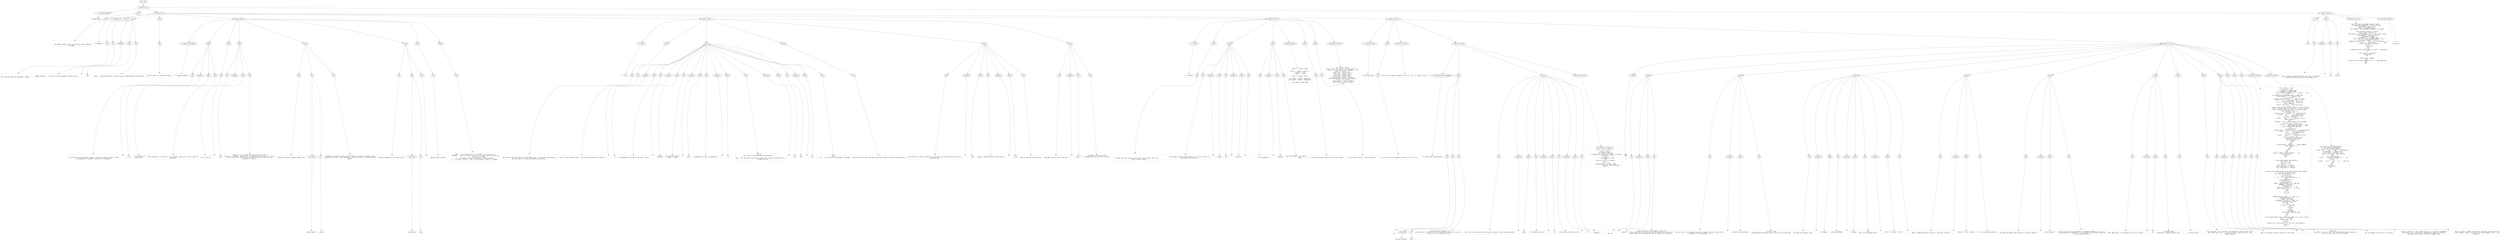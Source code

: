 digraph hierarchy {

node [fontname=Helvetica]
edge [style=dashed]

doc_0 [label="doc - 387"]


doc_0 -> { section_1}
{rank=same; section_1}

section_1 [label="section: 1-343"]


section_1 -> { header_2 prose_3 section_4 section_5}
{rank=same; header_2 prose_3 section_4 section_5}

header_2 [label="1 : Grammar Module"]

prose_3 [label="prose"]

section_4 [label="section: 6-118"]

section_5 [label="section: 344-387"]


header_2 -> leaf_6
leaf_6  [color=Gray,shape=rectangle,fontname=Inconsolata,label="* Grammar Module"]
prose_3 -> { raw_7}
{rank=same; raw_7}

raw_7 [label="raw"]


raw_7 -> leaf_8
leaf_8  [color=Gray,shape=rectangle,fontname=Inconsolata,label="

  The grammar module returns one function, which generates
a grammar. 
"]
section_4 -> { header_9 prose_10 prose_11 prose_12 section_13 section_14 section_15 section_16}
{rank=same; header_9 prose_10 prose_11 prose_12 section_13 section_14 section_15 section_16}

header_9 [label="2 : Parameters"]

prose_10 [label="prose"]

prose_11 [label="prose"]

prose_12 [label="prose"]

section_13 [label="section: 16-45"]

section_14 [label="section: 46-69"]

section_15 [label="section: 70-118"]

section_16 [label="section: 119-159"]


header_9 -> leaf_17
leaf_17  [color=Gray,shape=rectangle,fontname=Inconsolata,label="** Parameters"]
prose_10 -> { raw_18}
{rank=same; raw_18}

raw_18 [label="raw"]


raw_18 -> leaf_19
leaf_19  [color=Gray,shape=rectangle,fontname=Inconsolata,label="

This function takes two parameters, namely:
"]
prose_11 -> { raw_20 prespace_21 literal_22 raw_23}
{rank=same; raw_20 prespace_21 literal_22 raw_23}

raw_20 [label="raw"]

prespace_21 [label="prespace"]

literal_22 [label="literal"]

raw_23 [label="raw"]


raw_20 -> leaf_24
leaf_24  [color=Gray,shape=rectangle,fontname=Inconsolata,label="
  - grammar_template :  A function with one parameter, which must be"]
prespace_21 -> leaf_25
leaf_25  [color=Gray,shape=rectangle,fontname=Inconsolata,label=" "]
literal_22 -> leaf_26
leaf_26  [color=Gray,shape=rectangle,fontname=Inconsolata,label="_ENV"]
raw_23 -> leaf_27
leaf_27  [color=Gray,shape=rectangle,fontname=Inconsolata,label=".
  - metas :  A map with keys of string and values of Node subclass constructors.
"]
prose_12 -> { raw_28}
{rank=same; raw_28}

raw_28 [label="raw"]


raw_28 -> leaf_29
leaf_29  [color=Gray,shape=rectangle,fontname=Inconsolata,label="
Both of these are reasonably complex.

"]
section_13 -> { header_30 prose_31 prose_32 prose_33 prose_34 prose_35 prose_36 prose_37}
{rank=same; header_30 prose_31 prose_32 prose_33 prose_34 prose_35 prose_36 prose_37}

header_30 [label="3 : grammar_template"]

prose_31 [label="prose"]

prose_32 [label="prose"]

prose_33 [label="prose"]

prose_34 [label="prose"]

prose_35 [label="prose"]

prose_36 [label="prose"]

prose_37 [label="prose"]


header_30 -> leaf_38
leaf_38  [color=Gray,shape=rectangle,fontname=Inconsolata,label="*** grammar_template"]
prose_31 -> { raw_39 prespace_40 literal_41 raw_42}
{rank=same; raw_39 prespace_40 literal_41 raw_42}

raw_39 [label="raw"]

prespace_40 [label="prespace"]

literal_41 [label="literal"]

raw_42 [label="raw"]


raw_39 -> leaf_43
leaf_43  [color=Gray,shape=rectangle,fontname=Inconsolata,label="

  The internal function @define creates a custom environment variable, neatly
sidestepping lua's pedantic insistance on prepending"]
prespace_40 -> leaf_44
leaf_44  [color=Gray,shape=rectangle,fontname=Inconsolata,label=" "]
literal_41 -> leaf_45
leaf_45  [color=Gray,shape=rectangle,fontname=Inconsolata,label="local"]
raw_42 -> leaf_46
leaf_46  [color=Gray,shape=rectangle,fontname=Inconsolata,label=" to all values of 
significance. 
"]
prose_32 -> { raw_47}
{rank=same; raw_47}

raw_47 [label="raw"]


raw_47 -> leaf_48
leaf_48  [color=Gray,shape=rectangle,fontname=Inconsolata,label="
More relevantly, it constructs a full grammar, which will return a table of
type Node. 
"]
prose_33 -> { raw_49 prespace_50 literal_51 raw_52}
{rank=same; raw_49 prespace_50 literal_51 raw_52}

raw_49 [label="raw"]

prespace_50 [label="prespace"]

literal_51 [label="literal"]

raw_52 [label="raw"]


raw_49 -> leaf_53
leaf_53  [color=Gray,shape=rectangle,fontname=Inconsolata,label="
If you stick to"]
prespace_50 -> leaf_54
leaf_54  [color=Gray,shape=rectangle,fontname=Inconsolata,label=" "]
literal_51 -> leaf_55
leaf_55  [color=Gray,shape=rectangle,fontname=Inconsolata,label="lpeg"]
raw_52 -> leaf_56
leaf_56  [color=Gray,shape=rectangle,fontname=Inconsolata,label=" patterns, as you should, all array values will be of
Node, as is intended.  Captures will interpolate various other sorts of Lua
values, which will induce halting in some places and silently corrupt
execution in others. 
"]
prose_34 -> { raw_57 link_58 raw_59}
{rank=same; raw_57 link_58 raw_59}

raw_57 [label="raw"]

link_58 [label="link"]

raw_59 [label="raw"]


raw_57 -> leaf_60
leaf_60  [color=Gray,shape=rectangle,fontname=Inconsolata,label="
Though as yet poorly thought through, the "]
link_58 -> { anchortext_61 url_62}
{rank=same; anchortext_61 url_62}

anchortext_61 [label="anchortext"]

url_62 [label="url"]


anchortext_61 -> leaf_63
leaf_63  [color=Gray,shape=rectangle,fontname=Inconsolata,label="elpatt module"]
url_62 -> leaf_64
leaf_64  [color=Gray,shape=rectangle,fontname=Inconsolata,label="./elpatt"]
raw_59 -> leaf_65
leaf_65  [color=Gray,shape=rectangle,fontname=Inconsolata,label=" is
intended to provide only those patterns which are allowed in Grammars, while
expanding the scope of some favorites to properly respect utf-8 and otherwise
behave. 
"]
prose_35 -> { raw_66 link_67 raw_68}
{rank=same; raw_66 link_67 raw_68}

raw_66 [label="raw"]

link_67 [label="link"]

raw_68 [label="raw"]


raw_66 -> leaf_69
leaf_69  [color=Gray,shape=rectangle,fontname=Inconsolata,label="
There are examples of the format in the "]
link_67 -> { anchortext_70 url_71}
{rank=same; anchortext_70 url_71}

anchortext_70 [label="anchortext"]

url_71 [label="url"]


anchortext_70 -> leaf_72
leaf_72  [color=Gray,shape=rectangle,fontname=Inconsolata,label="spec module"]
url_71 -> leaf_73
leaf_73  [color=Gray,shape=rectangle,fontname=Inconsolata,label="./spec"]
raw_68 -> leaf_74
leaf_74  [color=Gray,shape=rectangle,fontname=Inconsolata,label=".
"]
prose_36 -> { raw_75}
{rank=same; raw_75}

raw_75 [label="raw"]


raw_75 -> leaf_76
leaf_76  [color=Gray,shape=rectangle,fontname=Inconsolata,label="
Special fields include:
"]
prose_37 -> { raw_77}
{rank=same; raw_77}

raw_77 [label="raw"]


raw_77 -> leaf_78
leaf_78  [color=Gray,shape=rectangle,fontname=Inconsolata,label="
  -  START :  a string which must be the same as the starting rule.
  -  SUPPRESS :  either a string or an array of strings. These rules will be
                 removed from the Node. 
  -  P :  The lpeg P function.  Recognizes a certain pattern.
  -  V :  The lpeg V function.  Used for non-terminal rvalues in a grammar. 

"]
section_14 -> { header_79 prose_80 prose_81 prose_82 prose_83 prose_84}
{rank=same; header_79 prose_80 prose_81 prose_82 prose_83 prose_84}

header_79 [label="3 : metas"]

prose_80 [label="prose"]

prose_81 [label="prose"]

prose_82 [label="prose"]

prose_83 [label="prose"]

prose_84 [label="prose"]


header_79 -> leaf_85
leaf_85  [color=Gray,shape=rectangle,fontname=Inconsolata,label="*** metas"]
prose_80 -> { raw_86}
{rank=same; raw_86}

raw_86 [label="raw"]


raw_86 -> leaf_87
leaf_87  [color=Gray,shape=rectangle,fontname=Inconsolata,label="

  By default a node will inherit from the Node class.  If you want custom behavior,
you must pass in a table of metatable constructors.
"]
prose_81 -> { raw_88 prespace_89 literal_90 raw_91 prespace_92 literal_93 raw_94 prespace_95 literal_96 raw_97 prespace_98 literal_99 raw_100 prespace_101 literal_102 raw_103 prespace_104 literal_105 raw_106}
{rank=same; raw_88 prespace_89 literal_90 raw_91 prespace_92 literal_93 raw_94 prespace_95 literal_96 raw_97 prespace_98 literal_99 raw_100 prespace_101 literal_102 raw_103 prespace_104 literal_105 raw_106}

raw_88 [label="raw"]

prespace_89 [label="prespace"]

literal_90 [label="literal"]

raw_91 [label="raw"]

prespace_92 [label="prespace"]

literal_93 [label="literal"]

raw_94 [label="raw"]

prespace_95 [label="prespace"]

literal_96 [label="literal"]

raw_97 [label="raw"]

prespace_98 [label="prespace"]

literal_99 [label="literal"]

raw_100 [label="raw"]

prespace_101 [label="prespace"]

literal_102 [label="literal"]

raw_103 [label="raw"]

prespace_104 [label="prespace"]

literal_105 [label="literal"]

raw_106 [label="raw"]


raw_88 -> leaf_107
leaf_107  [color=Gray,shape=rectangle,fontname=Inconsolata,label="
That's a fairly specific beast.  Any rule defined above will have an"]
prespace_89 -> leaf_108
leaf_108  [color=Gray,shape=rectangle,fontname=Inconsolata,label=" "]
literal_90 -> leaf_109
leaf_109  [color=Gray,shape=rectangle,fontname=Inconsolata,label="id"]
raw_91 -> leaf_110
leaf_110  [color=Gray,shape=rectangle,fontname=Inconsolata,label="
corresonding to the name of the rule.  Unless"]
prespace_92 -> leaf_111
leaf_111  [color=Gray,shape=rectangle,fontname=Inconsolata,label=" "]
literal_93 -> leaf_112
leaf_112  [color=Gray,shape=rectangle,fontname=Inconsolata,label="SUPPRESS"]
raw_94 -> leaf_113
leaf_113  [color=Gray,shape=rectangle,fontname=Inconsolata,label="ed, this will become
a Node.  If the"]
prespace_95 -> leaf_114
leaf_114  [color=Gray,shape=rectangle,fontname=Inconsolata,label=" "]
literal_96 -> leaf_115
leaf_115  [color=Gray,shape=rectangle,fontname=Inconsolata,label="metas"]
raw_97 -> leaf_116
leaf_116  [color=Gray,shape=rectangle,fontname=Inconsolata,label=" parameter has a key corresponding to"]
prespace_98 -> leaf_117
leaf_117  [color=Gray,shape=rectangle,fontname=Inconsolata,label=" "]
literal_99 -> leaf_118
leaf_118  [color=Gray,shape=rectangle,fontname=Inconsolata,label="id"]
raw_100 -> leaf_119
leaf_119  [color=Gray,shape=rectangle,fontname=Inconsolata,label=", then it
must return a function taking two parameters:
   
   - node :  The node under construction, which under normal circumstances will
             already have the"]
prespace_101 -> leaf_120
leaf_120  [color=Gray,shape=rectangle,fontname=Inconsolata,label=" "]
literal_102 -> leaf_121
leaf_121  [color=Gray,shape=rectangle,fontname=Inconsolata,label="first"]
raw_103 -> leaf_122
leaf_122  [color=Gray,shape=rectangle,fontname=Inconsolata,label=" and"]
prespace_104 -> leaf_123
leaf_123  [color=Gray,shape=rectangle,fontname=Inconsolata,label=" "]
literal_105 -> leaf_124
leaf_124  [color=Gray,shape=rectangle,fontname=Inconsolata,label="last"]
raw_106 -> leaf_125
leaf_125  [color=Gray,shape=rectangle,fontname=Inconsolata,label=" fields.
   - str  :  The entire str the grammar is parsing.
"]
prose_82 -> { raw_126}
{rank=same; raw_126}

raw_126 [label="raw"]


raw_126 -> leaf_127
leaf_127  [color=Gray,shape=rectangle,fontname=Inconsolata,label="
Which must return that same node, decorated in whatever fashion is appropriate.
"]
prose_83 -> { raw_128 prespace_129 literal_130 raw_131 prespace_132 literal_133 raw_134}
{rank=same; raw_128 prespace_129 literal_130 raw_131 prespace_132 literal_133 raw_134}

raw_128 [label="raw"]

prespace_129 [label="prespace"]

literal_130 [label="literal"]

raw_131 [label="raw"]

prespace_132 [label="prespace"]

literal_133 [label="literal"]

raw_134 [label="raw"]


raw_128 -> leaf_135
leaf_135  [color=Gray,shape=rectangle,fontname=Inconsolata,label="
The node will not have a metatable at this point, and the function must attach a
metatable with"]
prespace_129 -> leaf_136
leaf_136  [color=Gray,shape=rectangle,fontname=Inconsolata,label=" "]
literal_130 -> leaf_137
leaf_137  [color=Gray,shape=rectangle,fontname=Inconsolata,label="__index"]
raw_131 -> leaf_138
leaf_138  [color=Gray,shape=rectangle,fontname=Inconsolata,label=" equal to some table which itself has the"]
prespace_132 -> leaf_139
leaf_139  [color=Gray,shape=rectangle,fontname=Inconsolata,label=" "]
literal_133 -> leaf_140
leaf_140  [color=Gray,shape=rectangle,fontname=Inconsolata,label="__index"]
raw_134 -> leaf_141
leaf_141  [color=Gray,shape=rectangle,fontname=Inconsolata,label="
Node as some recursive backstop.
"]
prose_84 -> { raw_142 prespace_143 italic_144 raw_145}
{rank=same; raw_142 prespace_143 italic_144 raw_145}

raw_142 [label="raw"]

prespace_143 [label="prespace"]

italic_144 [label="italic"]

raw_145 [label="raw"]


raw_142 -> leaf_146
leaf_146  [color=Gray,shape=rectangle,fontname=Inconsolata,label="
You might say the return value must"]
prespace_143 -> leaf_147
leaf_147  [color=Gray,shape=rectangle,fontname=Inconsolata,label=" "]
italic_144 -> leaf_148
leaf_148  [color=Gray,shape=rectangle,fontname=Inconsolata,label="inherit"]
raw_145 -> leaf_149
leaf_149  [color=Gray,shape=rectangle,fontname=Inconsolata,label=" from Node, if we were using
a language that did that sort of thing. 

"]
section_15 -> { header_150 prose_151 prose_152 prose_153 codeblock_154 prose_155 prose_156 codeblock_157}
{rank=same; header_150 prose_151 prose_152 prose_153 codeblock_154 prose_155 prose_156 codeblock_157}

header_150 [label="3 : includes"]

prose_151 [label="prose"]

prose_152 [label="prose"]

prose_153 [label="prose"]

codeblock_154 [label="code block 82-95"]

prose_155 [label="prose"]

prose_156 [label="prose"]

codeblock_157 [label="code block 101-116"]


header_150 -> leaf_158
leaf_158  [color=Gray,shape=rectangle,fontname=Inconsolata,label="*** includes"]
prose_151 -> { raw_159}
{rank=same; raw_159}

raw_159 [label="raw"]


raw_159 -> leaf_160
leaf_160  [color=Gray,shape=rectangle,fontname=Inconsolata,label="


- [ ] #todo  Note the require strings below, which prevent this from
             being a usable library. 
"]
prose_152 -> { raw_161 prespace_162 literal_163 raw_164 prespace_165 literal_166 raw_167}
{rank=same; raw_161 prespace_162 literal_163 raw_164 prespace_165 literal_166 raw_167}

raw_161 [label="raw"]

prespace_162 [label="prespace"]

literal_163 [label="literal"]

raw_164 [label="raw"]

prespace_165 [label="prespace"]

literal_166 [label="literal"]

raw_167 [label="raw"]


raw_161 -> leaf_168
leaf_168  [color=Gray,shape=rectangle,fontname=Inconsolata,label="
             The problem is almost a philosophical one, and it's what I'm
             setting out to solve with"]
prespace_162 -> leaf_169
leaf_169  [color=Gray,shape=rectangle,fontname=Inconsolata,label=" "]
literal_163 -> leaf_170
leaf_170  [color=Gray,shape=rectangle,fontname=Inconsolata,label="bridge"]
raw_164 -> leaf_171
leaf_171  [color=Gray,shape=rectangle,fontname=Inconsolata,label=" and"]
prespace_165 -> leaf_172
leaf_172  [color=Gray,shape=rectangle,fontname=Inconsolata,label=" "]
literal_166 -> leaf_173
leaf_173  [color=Gray,shape=rectangle,fontname=Inconsolata,label="manifest"]
raw_167 -> leaf_174
leaf_174  [color=Gray,shape=rectangle,fontname=Inconsolata,label=". 
"]
prose_153 -> { raw_175 prespace_176 literal_177 raw_178}
{rank=same; raw_175 prespace_176 literal_177 raw_178}

raw_175 [label="raw"]

prespace_176 [label="prespace"]

literal_177 [label="literal"]

raw_178 [label="raw"]


raw_175 -> leaf_179
leaf_179  [color=Gray,shape=rectangle,fontname=Inconsolata,label="
             In the meantime,"]
prespace_176 -> leaf_180
leaf_180  [color=Gray,shape=rectangle,fontname=Inconsolata,label=" "]
literal_177 -> leaf_181
leaf_181  [color=Gray,shape=rectangle,fontname=Inconsolata,label="lpegnode"]
raw_178 -> leaf_182
leaf_182  [color=Gray,shape=rectangle,fontname=Inconsolata,label=" has one consumer. Let's keep it
             happy. 
"]
codeblock_154 -> leaf_183
leaf_183  [color=Gray,shape=rectangle,fontname=Inconsolata,label="local L = require \"lpeg\"

local s = require \"status\" ()
s.verbose = false
s.angry   = false

local a = require \"ansi\"

local Node = require \"node/node\"
local elpatt = require \"node/elpatt\"

local DROP = elpatt.DROP"]
prose_155 -> { raw_184}
{rank=same; raw_184}

raw_184 [label="raw"]


raw_184 -> leaf_185
leaf_185  [color=Gray,shape=rectangle,fontname=Inconsolata,label="
I like the dedication shown in this style of import.
"]
prose_156 -> { raw_186}
{rank=same; raw_186}

raw_186 [label="raw"]


raw_186 -> leaf_187
leaf_187  [color=Gray,shape=rectangle,fontname=Inconsolata,label="
It's the kind of thing I'd like to automate. 
"]
codeblock_157 -> leaf_188
leaf_188  [color=Gray,shape=rectangle,fontname=Inconsolata,label="local assert = assert
local string, io = assert( string ), assert( io )
local V = string.sub( assert( _VERSION ), -4 )
local _G = assert( _G )
local error = assert( error )
local pairs = assert( pairs )
local next = assert( next )
local type = assert( type )
local tostring = assert( tostring )
local setmetatable = assert( setmetatable )
if V == \" 5.1\" then
   local setfenv = assert( setfenv )
   local getfenv = assert( getfenv )
end"]
section_16 -> { header_189 prose_190 codeblock_191 section_192 section_193}
{rank=same; header_189 prose_190 codeblock_191 section_192 section_193}

header_189 [label="3 : make_ast_node"]

prose_190 [label="prose"]

codeblock_191 [label="code block 124-126"]

section_192 [label="section: 129-159"]

section_193 [label="section: 160-343"]


header_189 -> leaf_194
leaf_194  [color=Gray,shape=rectangle,fontname=Inconsolata,label="*** make_ast_node"]
prose_190 -> { raw_195}
{rank=same; raw_195}

raw_195 [label="raw"]


raw_195 -> leaf_196
leaf_196  [color=Gray,shape=rectangle,fontname=Inconsolata,label="

  This takes a lot of parameters and does a lot of things. 

"]
codeblock_191 -> leaf_197
leaf_197  [color=Gray,shape=rectangle,fontname=Inconsolata,label="local function make_ast_node(id, first, t, last, str, metas, offset)"]
section_192 -> { header_198 prose_199 prose_200 codeblock_201}
{rank=same; header_198 prose_199 prose_200 codeblock_201}

header_198 [label="4 : setup values and metatables"]

prose_199 [label="prose"]

prose_200 [label="prose"]

codeblock_201 [label="code block 139-157"]


header_198 -> leaf_202
leaf_202  [color=Gray,shape=rectangle,fontname=Inconsolata,label="**** setup values and metatables"]
prose_199 -> { raw_203 link_204 raw_205}
{rank=same; raw_203 link_204 raw_205}

raw_203 [label="raw"]

link_204 [label="link"]

raw_205 [label="raw"]


raw_203 -> leaf_206
leaf_206  [color=Gray,shape=rectangle,fontname=Inconsolata,label="

  As "]
link_204 -> { anchortext_207 url_208}
{rank=same; anchortext_207 url_208}

anchortext_207 [label="anchortext"]

url_208 [label="url"]


anchortext_207 -> leaf_209
leaf_209  [color=Gray,shape=rectangle,fontname=Inconsolata,label="covered elsewhere"]
url_208 -> leaf_210
leaf_210  [color=Gray,shape=rectangle,fontname=Inconsolata,label="httk://"]
raw_205 -> leaf_211
leaf_211  [color=Gray,shape=rectangle,fontname=Inconsolata,label=", we accept three varieties of
metatable verb.  An ordinary table is assigned; a table with __call is 
called, as is an ordinary function.
"]
prose_200 -> { raw_212 prespace_213 literal_214 raw_215 prespace_216 literal_217 raw_218 prespace_219 literal_220 raw_221}
{rank=same; raw_212 prespace_213 literal_214 raw_215 prespace_216 literal_217 raw_218 prespace_219 literal_220 raw_221}

raw_212 [label="raw"]

prespace_213 [label="prespace"]

literal_214 [label="literal"]

raw_215 [label="raw"]

prespace_216 [label="prespace"]

literal_217 [label="literal"]

raw_218 [label="raw"]

prespace_219 [label="prespace"]

literal_220 [label="literal"]

raw_221 [label="raw"]


raw_212 -> leaf_222
leaf_222  [color=Gray,shape=rectangle,fontname=Inconsolata,label="
The latter two are expected to return the original table, now a descendent
of"]
prespace_213 -> leaf_223
leaf_223  [color=Gray,shape=rectangle,fontname=Inconsolata,label=" "]
literal_214 -> leaf_224
leaf_224  [color=Gray,shape=rectangle,fontname=Inconsolata,label="Node"]
raw_215 -> leaf_225
leaf_225  [color=Gray,shape=rectangle,fontname=Inconsolata,label=".  This need not have an"]
prespace_216 -> leaf_226
leaf_226  [color=Gray,shape=rectangle,fontname=Inconsolata,label=" "]
literal_217 -> leaf_227
leaf_227  [color=Gray,shape=rectangle,fontname=Inconsolata,label="id"]
raw_218 -> leaf_228
leaf_228  [color=Gray,shape=rectangle,fontname=Inconsolata,label=" field which is the same as the"]
prespace_219 -> leaf_229
leaf_229  [color=Gray,shape=rectangle,fontname=Inconsolata,label=" "]
literal_220 -> leaf_230
leaf_230  [color=Gray,shape=rectangle,fontname=Inconsolata,label="id"]
raw_221 -> leaf_231
leaf_231  [color=Gray,shape=rectangle,fontname=Inconsolata,label="
parameter.
"]
codeblock_201 -> leaf_232
leaf_232  [color=Gray,shape=rectangle,fontname=Inconsolata,label="   local offset = offset or 0
   t.first = first + offset
   t.last  = last + offset - 1
   t.str   = str
   if metas[id] then
      local meta = metas[id]
      if type(meta) == \"function\" or meta.__call then
        t = metas[id](t, str)
      else
        t = setmetatable(t, meta)
      end
      assert(t.id, \"no id on Node\")
   else
      t.id = id
       setmetatable(t, {__index = Node,
                     __tostring = Node.toString})
   end"]
section_193 -> { header_233 prose_234 prose_235 prose_236 prose_237 prose_238 prose_239 prose_240 prose_241 prose_242 prose_243 prose_244 prose_245 codeblock_246 codeblock_247}
{rank=same; header_233 prose_234 prose_235 prose_236 prose_237 prose_238 prose_239 prose_240 prose_241 prose_242 prose_243 prose_244 prose_245 codeblock_246 codeblock_247}

header_233 [label="4 : DROP"]

prose_234 [label="prose"]

prose_235 [label="prose"]

prose_236 [label="prose"]

prose_237 [label="prose"]

prose_238 [label="prose"]

prose_239 [label="prose"]

prose_240 [label="prose"]

prose_241 [label="prose"]

prose_242 [label="prose"]

prose_243 [label="prose"]

prose_244 [label="prose"]

prose_245 [label="prose"]

codeblock_246 [label="code block 204-320"]

codeblock_247 [label="code block 322-341"]


header_233 -> leaf_248
leaf_248  [color=Gray,shape=rectangle,fontname=Inconsolata,label=" DROP

  T"]
prose_234 -> { raw_249 prespace_250 literal_251 raw_252}
{rank=same; raw_249 prespace_250 literal_251 raw_252}

raw_249 [label="raw"]

prespace_250 [label="prespace"]

literal_251 [label="literal"]

raw_252 [label="raw"]


raw_249 -> leaf_253
leaf_253  [color=Gray,shape=rectangle,fontname=Inconsolata,label="

  The rule"]
prespace_250 -> leaf_254
leaf_254  [color=Gray,shape=rectangle,fontname=Inconsolata,label=" "]
literal_251 -> leaf_255
leaf_255  [color=Gray,shape=rectangle,fontname=Inconsolata,label="elpatt.D"]
raw_252 -> leaf_256
leaf_256  [color=Gray,shape=rectangle,fontname=Inconsolata,label=" causes the match to be dropped. In order for
this to give use the results we want, we must adjust the peer and
parent nodes while removing the captured element from the table. 
"]
prose_235 -> { raw_257 prespace_258 literal_259 raw_260}
{rank=same; raw_257 prespace_258 literal_259 raw_260}

raw_257 [label="raw"]

prespace_258 [label="prespace"]

literal_259 [label="literal"]

raw_260 [label="raw"]


raw_257 -> leaf_261
leaf_261  [color=Gray,shape=rectangle,fontname=Inconsolata,label="
The use case is for eloquently expressed 'wrapper' patterns, which occur
frequently in real languages. In a"]
prespace_258 -> leaf_262
leaf_262  [color=Gray,shape=rectangle,fontname=Inconsolata,label=" "]
literal_259 -> leaf_263
leaf_263  [color=Gray,shape=rectangle,fontname=Inconsolata,label="(typical lisp expression)"]
raw_260 -> leaf_264
leaf_264  [color=Gray,shape=rectangle,fontname=Inconsolata,label=" we don't need
the parentheses and would like our span not to include them.
"]
prose_236 -> { raw_265 prespace_266 literal_267 raw_268 prespace_269 literal_270 raw_271 prespace_272 literal_273 raw_274}
{rank=same; raw_265 prespace_266 literal_267 raw_268 prespace_269 literal_270 raw_271 prespace_272 literal_273 raw_274}

raw_265 [label="raw"]

prespace_266 [label="prespace"]

literal_267 [label="literal"]

raw_268 [label="raw"]

prespace_269 [label="prespace"]

literal_270 [label="literal"]

raw_271 [label="raw"]

prespace_272 [label="prespace"]

literal_273 [label="literal"]

raw_274 [label="raw"]


raw_265 -> leaf_275
leaf_275  [color=Gray,shape=rectangle,fontname=Inconsolata,label="
We could use a pattern like"]
prespace_266 -> leaf_276
leaf_276  [color=Gray,shape=rectangle,fontname=Inconsolata,label=" "]
literal_267 -> leaf_277
leaf_277  [color=Gray,shape=rectangle,fontname=Inconsolata,label="V\"formwrap\""]
raw_268 -> leaf_278
leaf_278  [color=Gray,shape=rectangle,fontname=Inconsolata,label=" and then SUPPRESS"]
prespace_269 -> leaf_279
leaf_279  [color=Gray,shape=rectangle,fontname=Inconsolata,label=" "]
literal_270 -> leaf_280
leaf_280  [color=Gray,shape=rectangle,fontname=Inconsolata,label="formwrap"]
raw_271 -> leaf_281
leaf_281  [color=Gray,shape=rectangle,fontname=Inconsolata,label=", but
this is less eloquent than"]
prespace_272 -> leaf_282
leaf_282  [color=Gray,shape=rectangle,fontname=Inconsolata,label=" "]
literal_273 -> leaf_283
leaf_283  [color=Gray,shape=rectangle,fontname=Inconsolata,label="D(P\"(\") * V\"form\" *  D(P\")\")"]
raw_274 -> leaf_284
leaf_284  [color=Gray,shape=rectangle,fontname=Inconsolata,label=". 
"]
prose_237 -> { raw_285 prespace_286 literal_287 raw_288}
{rank=same; raw_285 prespace_286 literal_287 raw_288}

raw_285 [label="raw"]

prespace_286 [label="prespace"]

literal_287 [label="literal"]

raw_288 [label="raw"]


raw_285 -> leaf_289
leaf_289  [color=Gray,shape=rectangle,fontname=Inconsolata,label="
Which is admittedly hard to look at.  We prefer the form"]
prespace_286 -> leaf_290
leaf_290  [color=Gray,shape=rectangle,fontname=Inconsolata,label=""]
literal_287 -> leaf_291
leaf_291  [color=Gray,shape=rectangle,fontname=Inconsolata,label="D(pal) * V\"form\" * D(par)"]
raw_288 -> leaf_292
leaf_292  [color=Gray,shape=rectangle,fontname=Inconsolata,label=" for this reason among others.
"]
prose_238 -> { raw_293 prespace_294 literal_295 raw_296}
{rank=same; raw_293 prespace_294 literal_295 raw_296}

raw_293 [label="raw"]

prespace_294 [label="prespace"]

literal_295 [label="literal"]

raw_296 [label="raw"]


raw_293 -> leaf_297
leaf_297  [color=Gray,shape=rectangle,fontname=Inconsolata,label="
The algorithm moves from the right to the left, because"]
prespace_294 -> leaf_298
leaf_298  [color=Gray,shape=rectangle,fontname=Inconsolata,label=" "]
literal_295 -> leaf_299
leaf_299  [color=Gray,shape=rectangle,fontname=Inconsolata,label="table.remove(t)"]
raw_296 -> leaf_300
leaf_300  [color=Gray,shape=rectangle,fontname=Inconsolata,label="
is O(1) so we can strip any amount of rightward droppage first.  It is
correspondingly more expensive to strip middle drops, and most expensive
to strip leftmost drops.
"]
prose_239 -> { raw_301 prespace_302 literal_303 raw_304}
{rank=same; raw_301 prespace_302 literal_303 raw_304}

raw_301 [label="raw"]

prespace_302 [label="prespace"]

literal_303 [label="literal"]

raw_304 [label="raw"]


raw_301 -> leaf_305
leaf_305  [color=Gray,shape=rectangle,fontname=Inconsolata,label="
More importantly, if we counted up, we'd be tracking"]
prespace_302 -> leaf_306
leaf_306  [color=Gray,shape=rectangle,fontname=Inconsolata,label=" "]
literal_303 -> leaf_307
leaf_307  [color=Gray,shape=rectangle,fontname=Inconsolata,label="#t"]
raw_304 -> leaf_308
leaf_308  [color=Gray,shape=rectangle,fontname=Inconsolata,label=", a moving target.
Counting to 1 neatly prevents this.
"]
prose_240 -> { raw_309}
{rank=same; raw_309}

raw_309 [label="raw"]


raw_309 -> leaf_310
leaf_310  [color=Gray,shape=rectangle,fontname=Inconsolata,label="
   -  [ ] #Todo :Faster:
"]
prose_241 -> { raw_311}
{rank=same; raw_311}

raw_311 [label="raw"]


raw_311 -> leaf_312
leaf_312  [color=Gray,shape=rectangle,fontname=Inconsolata,label="
     -  This algorithm, as we discussed, goes quadratic toward the left side.
        The correct way to go is if we see any drop, flip a dirty bit, and 
        compact upward.
"]
prose_242 -> { raw_313 prespace_314 literal_315 raw_316}
{rank=same; raw_313 prespace_314 literal_315 raw_316}

raw_313 [label="raw"]

prespace_314 [label="prespace"]

literal_315 [label="literal"]

raw_316 [label="raw"]


raw_313 -> leaf_317
leaf_317  [color=Gray,shape=rectangle,fontname=Inconsolata,label="
     -  More to the point, the mere inclusion of this much"]
prespace_314 -> leaf_318
leaf_318  [color=Gray,shape=rectangle,fontname=Inconsolata,label=" "]
literal_315 -> leaf_319
leaf_319  [color=Gray,shape=rectangle,fontname=Inconsolata,label="s:"]
raw_316 -> leaf_320
leaf_320  [color=Gray,shape=rectangle,fontname=Inconsolata,label=" slows the 
        algorithm to an utter crawl. The concatenations happen anyway, to
        pass the string into the status module.
"]
prose_243 -> { raw_321}
{rank=same; raw_321}

raw_321 [label="raw"]


raw_321 -> leaf_322
leaf_322  [color=Gray,shape=rectangle,fontname=Inconsolata,label="
        This is probably 10x the cost in real work.
"]
prose_244 -> { raw_323}
{rank=same; raw_323}

raw_323 [label="raw"]


raw_323 -> leaf_324
leaf_324  [color=Gray,shape=rectangle,fontname=Inconsolata,label="
        Why am I doing it in such a dumb way? This is a literate programming
        environment, and I'm building a language with templates and macros
        and other useful access to state at compile time.
"]
prose_245 -> { raw_325}
{rank=same; raw_325}

raw_325 [label="raw"]


raw_325 -> leaf_326
leaf_326  [color=Gray,shape=rectangle,fontname=Inconsolata,label="
        That's two ways to remove the verbosity and other printfs when they
        aren't wanted.  Better to simulate the correct behavior until I can
        provide it. 
"]
codeblock_246 -> leaf_327
leaf_327  [color=Gray,shape=rectangle,fontname=Inconsolata,label="   for i = #t, 1, -1 do 
      local cap = t[i] 
      if type(cap) ~= \"table\" then
         s:complain(\"CAPTURE ISSUE\", 
                    \"type of capture subgroup is \" .. type(v) .. \"\\n\")
      end
      if cap.DROP and getmetatable(cap) == DROP then
         s:verb(\"drops in \" .. a.bright(t.id))
         if i == #t then
            s:verb(a.red(\"rightmost\") .. \" remaining node\")
            s:verb(\"  t.$: \" .. tostring(t.last) .. \" Δ: \"
                   .. tostring(cap.last - cap.first))
            t.last = t.last - (cap.last - cap.first)
            table.remove(t)
            s:verb(\"  new t.$: \" .. tostring(t.last))
         else
            -- Here we may be either in the middle or at the leftmost
            -- margin.  Leftmost means either we're at index 1, or that
            -- all children to the left, down to 1, are all DROPs. 
            local leftmost = (i == 1)
            if leftmost then
               s:verb(a.cyan(\"  leftmost\") .. \" remaining node\")
               s:verb(\"    t.^: \" .. tostring(t.first)
                      .. \" D.$: \" .. tostring(cap.last))
               t.first = cap.last
               s:verb(\"    new t.^: \" .. tostring(t.first))
               table.remove(t, 1)
            else
               leftmost = true -- provisionally since cap.DROP
               for j = i, 1, -1 do
                 leftmost = leftmost and t[j].DROP 
                                     and getmetatable(t[j]) == DROP
                 if not leftmost then break end
               end
               if leftmost then
                  s:verb(a.cyan(\"  leftmost inner\") .. \" remaining node\")
                  s:verb(\"    t.^: \" .. tostring(t.first)
                         .. \" D.$: \" .. tostring(cap.last))
                  t.first = cap.last
                  s:verb(\"    new t.^: \" .. tostring(t.first))
                  for j = i, 1, -1 do
                     -- this is quadradic but correct 
                     -- and easy to understand.
                     table.remove(t, j)
                     break
                  end
               else
                  s:verb(a.green(\"  middle\") .. \" node dropped\")
                  table.remove(t, i)
               end
            end
         end
      end 
   end
   assert(t.isNode, \"failed isNode: \" .. id)
   assert(t.str)
   return t
end


-- some useful/common lpeg patterns
local Cp = L.Cp
local Cc = L.Cc
local Ct = L.Ct
local arg1_str = L.Carg(1)
local arg2_metas = L.Carg(2)
local arg3_offset = L.Carg(3)


-- setup an environment where you can easily define lpeg grammars
-- with lots of syntax sugar
local function define(func, g, e)
  g = g or {}
  if e == nil then
    e = V == \" 5.1\" and getfenv(func) or _G
  end
  local suppressed = {}
  local env = {}
  local env_index = {
    START = function(name) g[1] = name end,
    SUPPRESS = function(...)
      suppressed = {}
      for i = 1, select('#', ...) do
        suppressed[select(i, ... )] = true
      end
    end,
    V = L.V,
    P = L.P,
  }

  setmetatable(env_index, { __index = e })
  setmetatable(env, {
    __index = env_index,
    __newindex = function( _, name, val )
      if suppressed[ name ] then
        g[ name ] = val
      else
        g[ name ] = (Cc(name) 
              * Cp() 
              * Ct(val)
              * Cp()
              * arg1_str
              * arg2_metas)
              * arg3_offset / make_ast_node
      end
    end
  })
  -- call passed function with custom environment (5.1- and 5.2-style)
  if V == \" 5.1\" then
    setfenv( func, env )
  end
  func( env )
  assert( g[ 1 ] and g[ g[ 1 ] ], \"no start rule defined\" )
  return g
end"]
codeblock_247 -> leaf_328
leaf_328  [color=Gray,shape=rectangle,fontname=Inconsolata,label="local function refineMetas(metas)
  s:verb(\"refining metatables\")
  for id, meta in pairs(metas) do
    s:verb(\"  id: \" .. id .. \" type: \" .. type(meta))
    if type(meta) == \"table\" then
      if not meta[\"__tostring\"] then
        meta[\"__tostring\"] = Node.toString
      end
      if not meta.id then
        s:verb(\"    inserting metatable id: \" .. id)
        meta.id = id
      else
        s:verb(\"    id of \" .. id .. \" is \" .. meta.id)
      end
    end
  end
  return metas
end"]
section_5 -> { header_329 prose_330 codeblock_331 codeblock_332}
{rank=same; header_329 prose_330 codeblock_331 codeblock_332}

header_329 [label="2 : new"]

prose_330 [label="prose"]

codeblock_331 [label="code block 349-383"]

codeblock_332 [label="code block 385-387"]


header_329 -> leaf_333
leaf_333  [color=Gray,shape=rectangle,fontname=Inconsolata,label="r_templ"]
prose_330 -> { raw_334 prespace_335 literal_336 raw_337}
{rank=same; raw_334 prespace_335 literal_336 raw_337}

raw_334 [label="raw"]

prespace_335 [label="prespace"]

literal_336 [label="literal"]

raw_337 [label="raw"]


raw_334 -> leaf_338
leaf_338  [color=Gray,shape=rectangle,fontname=Inconsolata,label="

Given a grammar_template function and a set of metatables,
yield a parsing function and the grammar as an"]
prespace_335 -> leaf_339
leaf_339  [color=Gray,shape=rectangle,fontname=Inconsolata,label=" "]
literal_336 -> leaf_340
leaf_340  [color=Gray,shape=rectangle,fontname=Inconsolata,label="lpeg"]
raw_337 -> leaf_341
leaf_341  [color=Gray,shape=rectangle,fontname=Inconsolata,label=" pattern.
"]
codeblock_331 -> leaf_342
leaf_342  [color=Gray,shape=rectangle,fontname=Inconsolata,label="local function new(grammar_template, metas)
  if type(grammar_template) == \"function\" then
    local metas = metas or {}
    metas = refineMetas(metas)
    local grammar = define(grammar_template, nil, metas)

    local function parse(str, offset)
      local offset = offset or 0
      local match = L.match(grammar, str, 1, str, metas, offset)
      local maybeErr = match:lastLeaf()
      if maybeErr.id then
        if maybeErr.id == \"ERROR\" then
          local line, col = match:linePos(maybeErr.first)
          local msg = maybeErr.msg or \"\"
          s:complain(\"Parsing Error\", \" line: \" .. tostring(line) .. \", \"
                     .. \"col: \" .. tostring(col) .. \". \" .. msg)
          return match, match:lastLeaf()
        else
          return match
        end
      else
          s:complain(\"No id on match, match of type\" .. type(match))
      end

      -- This would be a bad match. 
      return match
    end

    return parse, grammar
  else
    s:halt(\"no way to build grammar out of \" .. type(template))
  end
end"]
codeblock_332 -> leaf_343
leaf_343  [color=Gray,shape=rectangle,fontname=Inconsolata,label="return new"]

}
